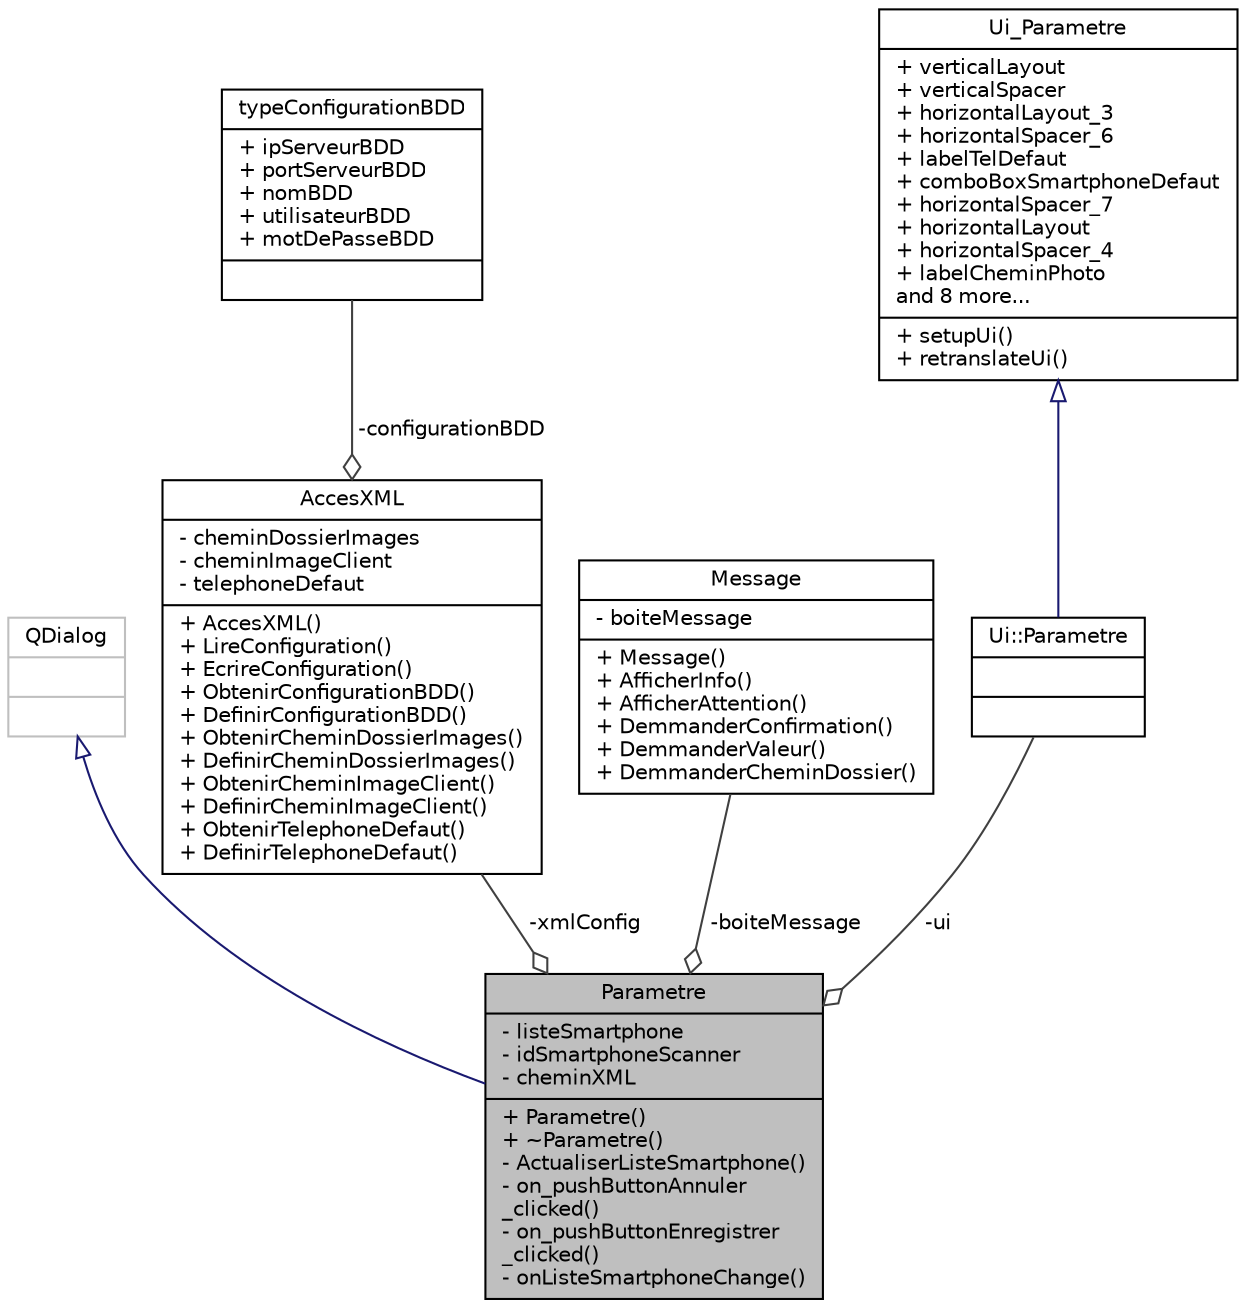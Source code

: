 digraph "Parametre"
{
 // LATEX_PDF_SIZE
  edge [fontname="Helvetica",fontsize="10",labelfontname="Helvetica",labelfontsize="10"];
  node [fontname="Helvetica",fontsize="10",shape=record];
  Node1 [label="{Parametre\n|- listeSmartphone\l- idSmartphoneScanner\l- cheminXML\l|+ Parametre()\l+ ~Parametre()\l- ActualiserListeSmartphone()\l- on_pushButtonAnnuler\l_clicked()\l- on_pushButtonEnregistrer\l_clicked()\l- onListeSmartphoneChange()\l}",height=0.2,width=0.4,color="black", fillcolor="grey75", style="filled", fontcolor="black",tooltip=" "];
  Node2 -> Node1 [dir="back",color="midnightblue",fontsize="10",style="solid",arrowtail="onormal"];
  Node2 [label="{QDialog\n||}",height=0.2,width=0.4,color="grey75", fillcolor="white", style="filled",tooltip=" "];
  Node3 -> Node1 [color="grey25",fontsize="10",style="solid",label=" -xmlConfig" ,arrowhead="odiamond"];
  Node3 [label="{AccesXML\n|- cheminDossierImages\l- cheminImageClient\l- telephoneDefaut\l|+ AccesXML()\l+ LireConfiguration()\l+ EcrireConfiguration()\l+ ObtenirConfigurationBDD()\l+ DefinirConfigurationBDD()\l+ ObtenirCheminDossierImages()\l+ DefinirCheminDossierImages()\l+ ObtenirCheminImageClient()\l+ DefinirCheminImageClient()\l+ ObtenirTelephoneDefaut()\l+ DefinirTelephoneDefaut()\l}",height=0.2,width=0.4,color="black", fillcolor="white", style="filled",URL="$class_acces_x_m_l.html",tooltip=" "];
  Node4 -> Node3 [color="grey25",fontsize="10",style="solid",label=" -configurationBDD" ,arrowhead="odiamond"];
  Node4 [label="{typeConfigurationBDD\n|+ ipServeurBDD\l+ portServeurBDD\l+ nomBDD\l+ utilisateurBDD\l+ motDePasseBDD\l|}",height=0.2,width=0.4,color="black", fillcolor="white", style="filled",URL="$structtype_configuration_b_d_d.html",tooltip=" "];
  Node5 -> Node1 [color="grey25",fontsize="10",style="solid",label=" -boiteMessage" ,arrowhead="odiamond"];
  Node5 [label="{Message\n|- boiteMessage\l|+ Message()\l+ AfficherInfo()\l+ AfficherAttention()\l+ DemmanderConfirmation()\l+ DemmanderValeur()\l+ DemmanderCheminDossier()\l}",height=0.2,width=0.4,color="black", fillcolor="white", style="filled",URL="$class_message.html",tooltip=" "];
  Node6 -> Node1 [color="grey25",fontsize="10",style="solid",label=" -ui" ,arrowhead="odiamond"];
  Node6 [label="{Ui::Parametre\n||}",height=0.2,width=0.4,color="black", fillcolor="white", style="filled",URL="$class_ui_1_1_parametre.html",tooltip=" "];
  Node7 -> Node6 [dir="back",color="midnightblue",fontsize="10",style="solid",arrowtail="onormal"];
  Node7 [label="{Ui_Parametre\n|+ verticalLayout\l+ verticalSpacer\l+ horizontalLayout_3\l+ horizontalSpacer_6\l+ labelTelDefaut\l+ comboBoxSmartphoneDefaut\l+ horizontalSpacer_7\l+ horizontalLayout\l+ horizontalSpacer_4\l+ labelCheminPhoto\land 8 more...\l|+ setupUi()\l+ retranslateUi()\l}",height=0.2,width=0.4,color="black", fillcolor="white", style="filled",URL="$class_ui___parametre.html",tooltip=" "];
}
